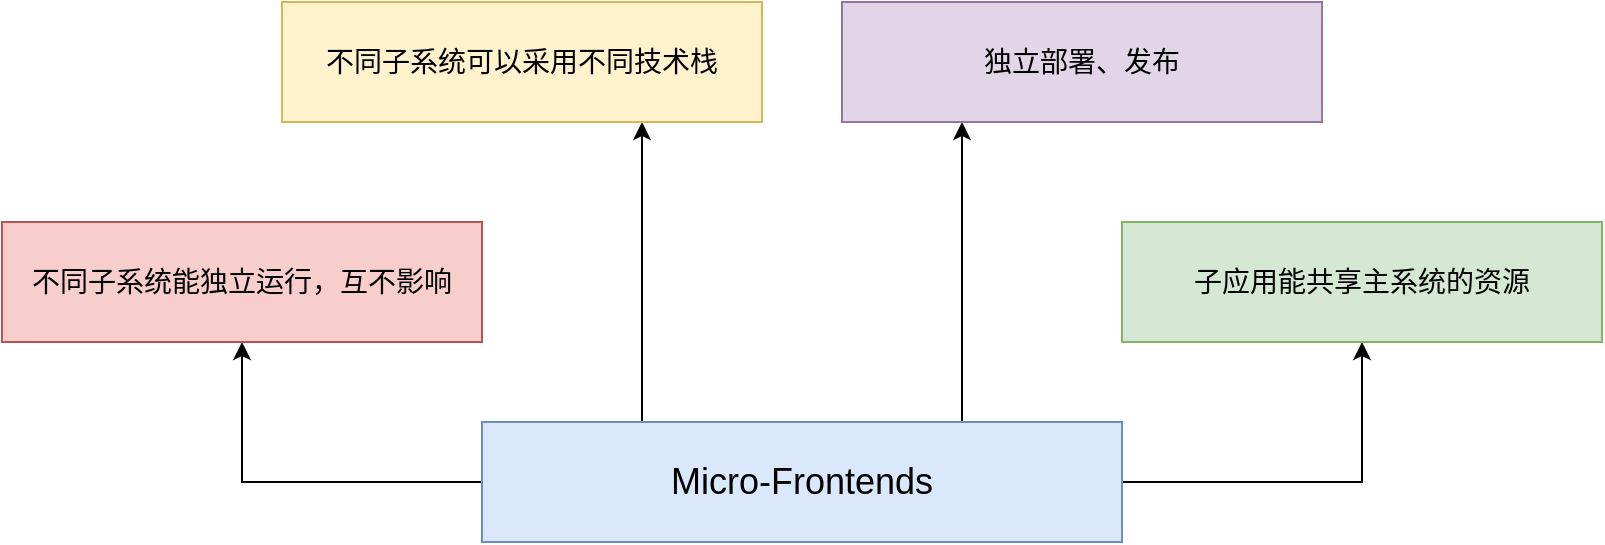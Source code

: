 <mxfile version="15.2.5" type="device"><diagram id="94skDIvkDPw0o78Z7Sow" name="第 1 页"><mxGraphModel dx="920" dy="446" grid="1" gridSize="10" guides="1" tooltips="1" connect="1" arrows="1" fold="1" page="1" pageScale="1" pageWidth="1200" pageHeight="1600" math="0" shadow="0"><root><mxCell id="0"/><mxCell id="1" parent="0"/><mxCell id="RgFfqWT7MfFQCRIhRm3i-15" style="edgeStyle=orthogonalEdgeStyle;rounded=0;orthogonalLoop=1;jettySize=auto;html=1;exitX=0;exitY=0.5;exitDx=0;exitDy=0;entryX=0.5;entryY=1;entryDx=0;entryDy=0;" edge="1" parent="1" source="RgFfqWT7MfFQCRIhRm3i-2" target="RgFfqWT7MfFQCRIhRm3i-12"><mxGeometry relative="1" as="geometry"/></mxCell><mxCell id="RgFfqWT7MfFQCRIhRm3i-16" style="edgeStyle=orthogonalEdgeStyle;rounded=0;orthogonalLoop=1;jettySize=auto;html=1;exitX=1;exitY=0.5;exitDx=0;exitDy=0;entryX=0.5;entryY=1;entryDx=0;entryDy=0;" edge="1" parent="1" source="RgFfqWT7MfFQCRIhRm3i-2" target="RgFfqWT7MfFQCRIhRm3i-13"><mxGeometry relative="1" as="geometry"/></mxCell><mxCell id="RgFfqWT7MfFQCRIhRm3i-18" style="edgeStyle=orthogonalEdgeStyle;rounded=0;orthogonalLoop=1;jettySize=auto;html=1;exitX=0.25;exitY=0;exitDx=0;exitDy=0;entryX=0.75;entryY=1;entryDx=0;entryDy=0;" edge="1" parent="1" source="RgFfqWT7MfFQCRIhRm3i-2" target="RgFfqWT7MfFQCRIhRm3i-3"><mxGeometry relative="1" as="geometry"/></mxCell><mxCell id="RgFfqWT7MfFQCRIhRm3i-19" style="edgeStyle=orthogonalEdgeStyle;rounded=0;orthogonalLoop=1;jettySize=auto;html=1;exitX=0.75;exitY=0;exitDx=0;exitDy=0;entryX=0.25;entryY=1;entryDx=0;entryDy=0;" edge="1" parent="1" source="RgFfqWT7MfFQCRIhRm3i-2" target="RgFfqWT7MfFQCRIhRm3i-14"><mxGeometry relative="1" as="geometry"/></mxCell><mxCell id="RgFfqWT7MfFQCRIhRm3i-2" value="&lt;font style=&quot;font-size: 18px&quot;&gt;Micro-Frontends&lt;/font&gt;" style="rounded=0;whiteSpace=wrap;html=1;fillColor=#dae8fc;strokeColor=#6c8ebf;" vertex="1" parent="1"><mxGeometry x="280" y="280" width="320" height="60" as="geometry"/></mxCell><mxCell id="RgFfqWT7MfFQCRIhRm3i-3" value="&lt;font style=&quot;font-size: 14px&quot;&gt;不同子系统可以采用不同技术栈&lt;/font&gt;" style="rounded=0;whiteSpace=wrap;html=1;fillColor=#fff2cc;strokeColor=#d6b656;" vertex="1" parent="1"><mxGeometry x="180" y="70" width="240" height="60" as="geometry"/></mxCell><mxCell id="RgFfqWT7MfFQCRIhRm3i-12" value="&lt;font style=&quot;font-size: 14px&quot;&gt;不同子系统能独立运行，互不影响&lt;/font&gt;" style="rounded=0;whiteSpace=wrap;html=1;fillColor=#f8cecc;strokeColor=#b85450;" vertex="1" parent="1"><mxGeometry x="40" y="180" width="240" height="60" as="geometry"/></mxCell><mxCell id="RgFfqWT7MfFQCRIhRm3i-13" value="&lt;font style=&quot;font-size: 14px&quot;&gt;子应用能共享主系统的资源&lt;/font&gt;" style="rounded=0;whiteSpace=wrap;html=1;fillColor=#d5e8d4;strokeColor=#82b366;" vertex="1" parent="1"><mxGeometry x="600" y="180" width="240" height="60" as="geometry"/></mxCell><mxCell id="RgFfqWT7MfFQCRIhRm3i-14" value="&lt;font style=&quot;font-size: 14px&quot;&gt;独立部署、发布&lt;/font&gt;" style="rounded=0;whiteSpace=wrap;html=1;fillColor=#e1d5e7;strokeColor=#9673a6;" vertex="1" parent="1"><mxGeometry x="460" y="70" width="240" height="60" as="geometry"/></mxCell></root></mxGraphModel></diagram></mxfile>